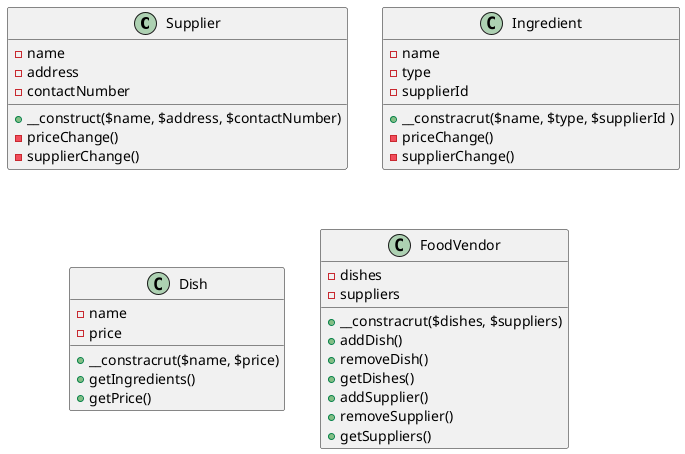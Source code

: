 @startuml

class Supplier {
  - name
  - address
  - contactNumber
  +__construct($name, $address, $contactNumber)
  -priceChange()
  -supplierChange()
}

class Ingredient {
  - name
  - type
  -supplierId
+__constracrut($name, $type, $supplierId )
  -priceChange()
  -supplierChange()
}

class Dish {
  - name
  - price
  +__constracrut($name, $price)
  + getIngredients()
  +getPrice()
}

class FoodVendor {
  - dishes
  - suppliers
  +__constracrut($dishes, $suppliers)
  + addDish()
  + removeDish()
  + getDishes()
  + addSupplier()
  + removeSupplier()
  + getSuppliers()
}

@enduml
